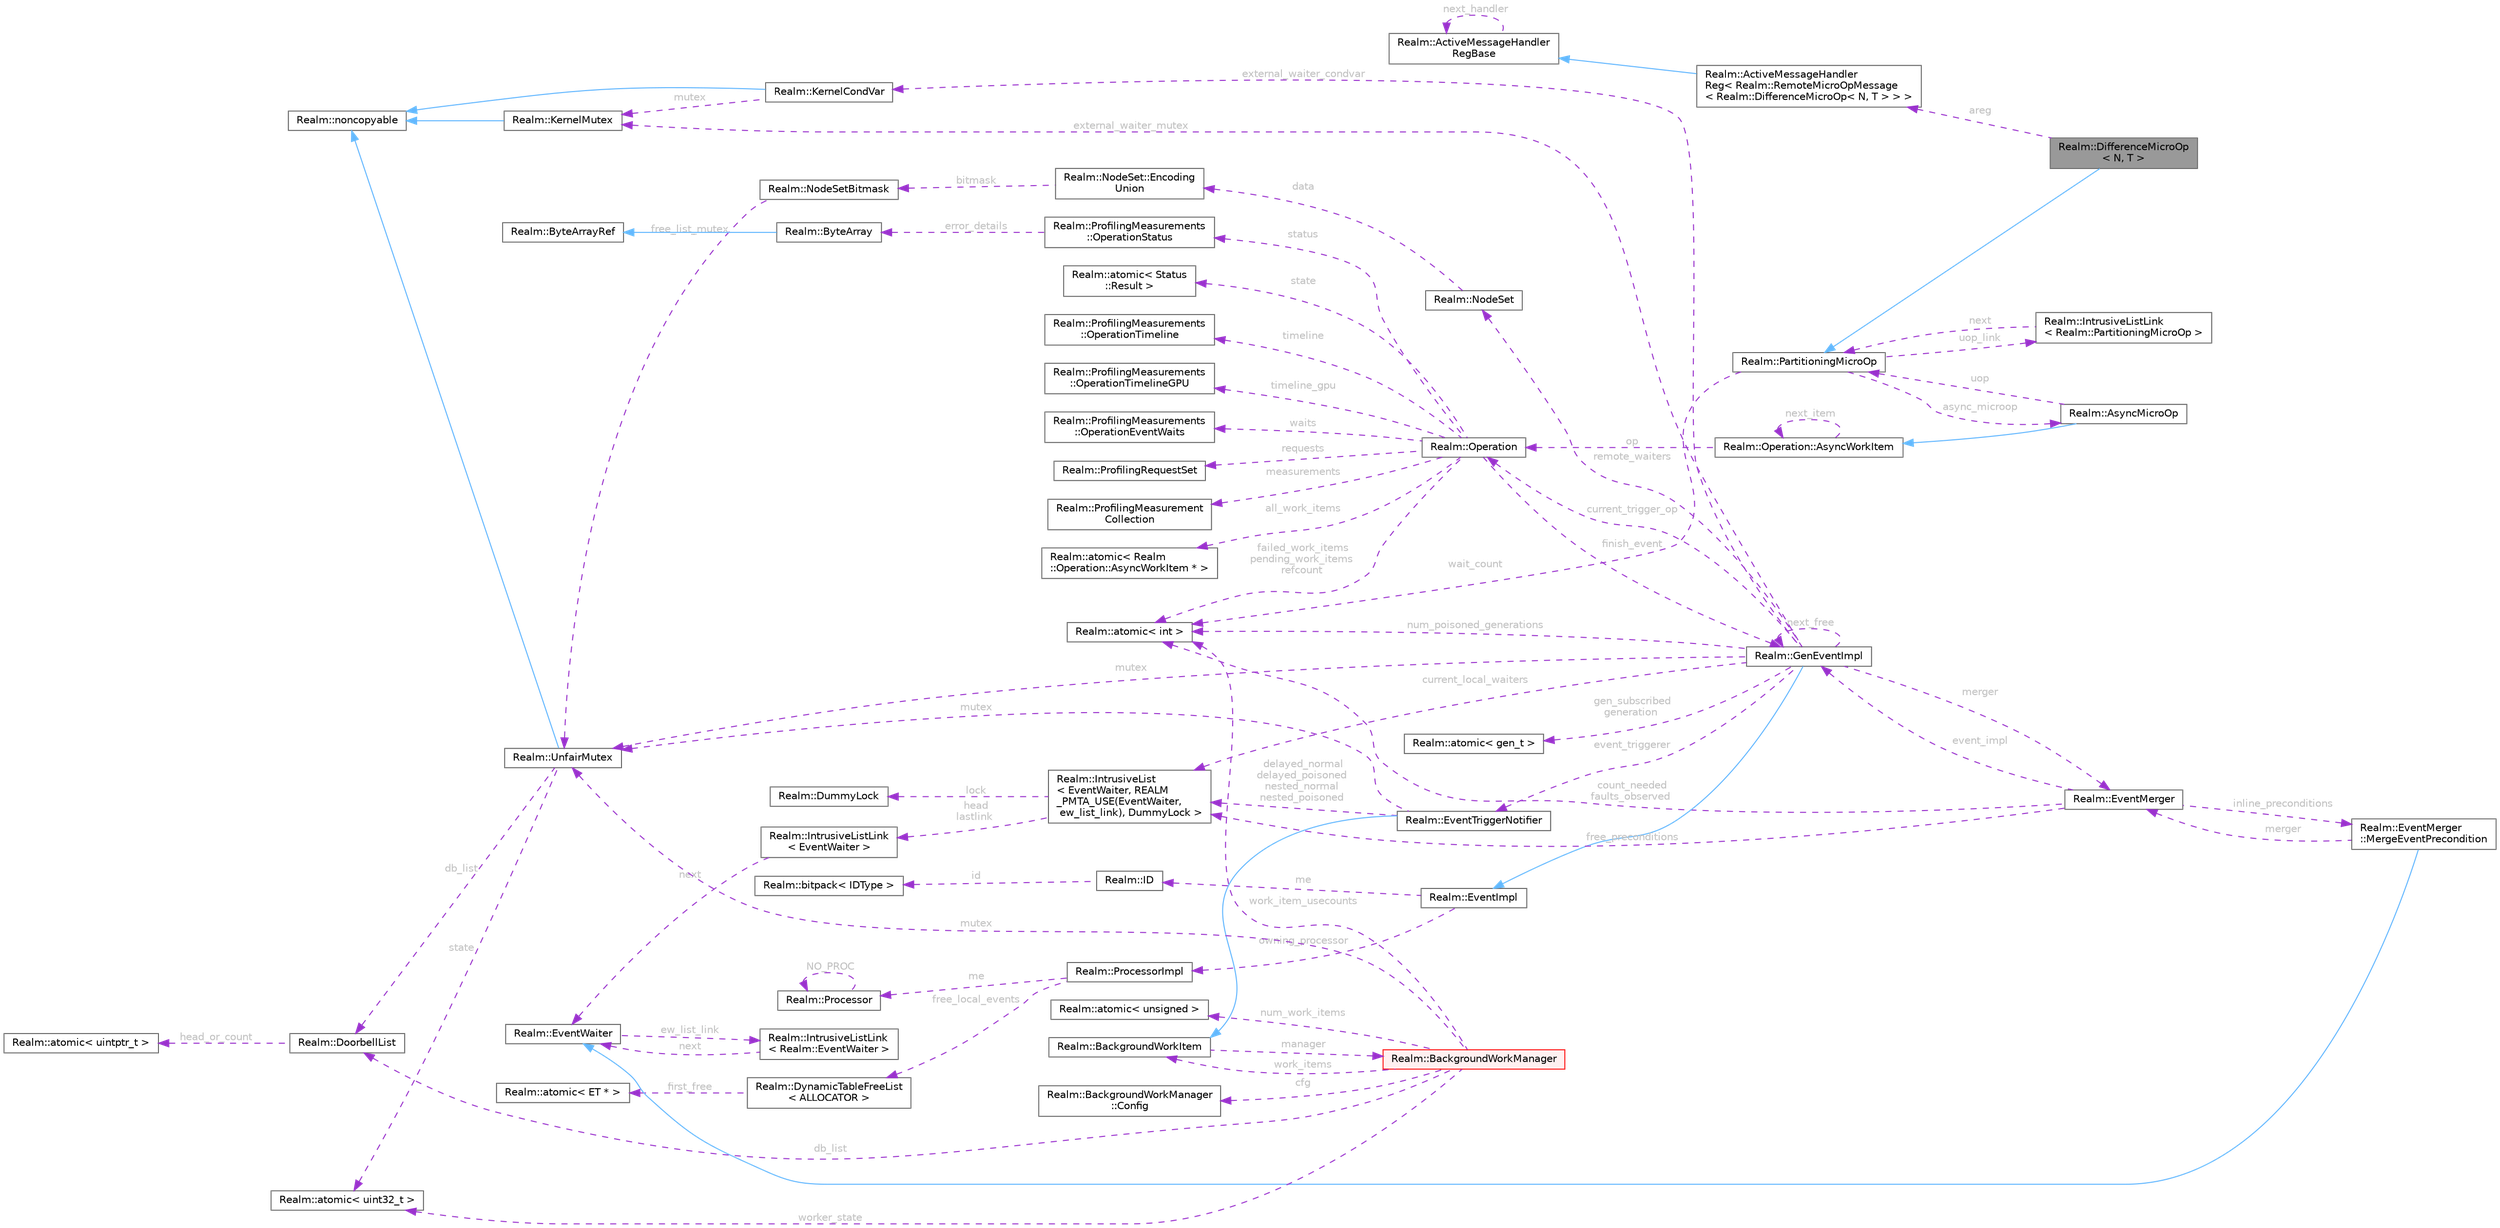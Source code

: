 digraph "Realm::DifferenceMicroOp&lt; N, T &gt;"
{
 // LATEX_PDF_SIZE
  bgcolor="transparent";
  edge [fontname=Helvetica,fontsize=10,labelfontname=Helvetica,labelfontsize=10];
  node [fontname=Helvetica,fontsize=10,shape=box,height=0.2,width=0.4];
  rankdir="LR";
  Node1 [id="Node000001",label="Realm::DifferenceMicroOp\l\< N, T \>",height=0.2,width=0.4,color="gray40", fillcolor="grey60", style="filled", fontcolor="black",tooltip=" "];
  Node2 -> Node1 [id="edge1_Node000001_Node000002",dir="back",color="steelblue1",style="solid",tooltip=" "];
  Node2 [id="Node000002",label="Realm::PartitioningMicroOp",height=0.2,width=0.4,color="gray40", fillcolor="white", style="filled",URL="$classRealm_1_1PartitioningMicroOp.html",tooltip=" "];
  Node3 -> Node2 [id="edge2_Node000002_Node000003",dir="back",color="darkorchid3",style="dashed",tooltip=" ",label=" uop_link",fontcolor="grey" ];
  Node3 [id="Node000003",label="Realm::IntrusiveListLink\l\< Realm::PartitioningMicroOp \>",height=0.2,width=0.4,color="gray40", fillcolor="white", style="filled",URL="$structRealm_1_1IntrusiveListLink.html",tooltip=" "];
  Node2 -> Node3 [id="edge3_Node000003_Node000002",dir="back",color="darkorchid3",style="dashed",tooltip=" ",label=" next",fontcolor="grey" ];
  Node4 -> Node2 [id="edge4_Node000002_Node000004",dir="back",color="darkorchid3",style="dashed",tooltip=" ",label=" wait_count",fontcolor="grey" ];
  Node4 [id="Node000004",label="Realm::atomic\< int \>",height=0.2,width=0.4,color="gray40", fillcolor="white", style="filled",URL="$classRealm_1_1atomic.html",tooltip=" "];
  Node5 -> Node2 [id="edge5_Node000002_Node000005",dir="back",color="darkorchid3",style="dashed",tooltip=" ",label=" async_microop",fontcolor="grey" ];
  Node5 [id="Node000005",label="Realm::AsyncMicroOp",height=0.2,width=0.4,color="gray40", fillcolor="white", style="filled",URL="$classRealm_1_1AsyncMicroOp.html",tooltip=" "];
  Node6 -> Node5 [id="edge6_Node000005_Node000006",dir="back",color="steelblue1",style="solid",tooltip=" "];
  Node6 [id="Node000006",label="Realm::Operation::AsyncWorkItem",height=0.2,width=0.4,color="gray40", fillcolor="white", style="filled",URL="$classRealm_1_1Operation_1_1AsyncWorkItem.html",tooltip=" "];
  Node7 -> Node6 [id="edge7_Node000006_Node000007",dir="back",color="darkorchid3",style="dashed",tooltip=" ",label=" op",fontcolor="grey" ];
  Node7 [id="Node000007",label="Realm::Operation",height=0.2,width=0.4,color="gray40", fillcolor="white", style="filled",URL="$classRealm_1_1Operation.html",tooltip=" "];
  Node8 -> Node7 [id="edge8_Node000007_Node000008",dir="back",color="darkorchid3",style="dashed",tooltip=" ",label=" finish_event",fontcolor="grey" ];
  Node8 [id="Node000008",label="Realm::GenEventImpl",height=0.2,width=0.4,color="gray40", fillcolor="white", style="filled",URL="$classRealm_1_1GenEventImpl.html",tooltip=" "];
  Node9 -> Node8 [id="edge9_Node000008_Node000009",dir="back",color="steelblue1",style="solid",tooltip=" "];
  Node9 [id="Node000009",label="Realm::EventImpl",height=0.2,width=0.4,color="gray40", fillcolor="white", style="filled",URL="$classRealm_1_1EventImpl.html",tooltip=" "];
  Node10 -> Node9 [id="edge10_Node000009_Node000010",dir="back",color="darkorchid3",style="dashed",tooltip=" ",label=" me",fontcolor="grey" ];
  Node10 [id="Node000010",label="Realm::ID",height=0.2,width=0.4,color="gray40", fillcolor="white", style="filled",URL="$classRealm_1_1ID.html",tooltip=" "];
  Node11 -> Node10 [id="edge11_Node000010_Node000011",dir="back",color="darkorchid3",style="dashed",tooltip=" ",label=" id",fontcolor="grey" ];
  Node11 [id="Node000011",label="Realm::bitpack\< IDType \>",height=0.2,width=0.4,color="gray40", fillcolor="white", style="filled",URL="$classRealm_1_1bitpack.html",tooltip=" "];
  Node12 -> Node9 [id="edge12_Node000009_Node000012",dir="back",color="darkorchid3",style="dashed",tooltip=" ",label=" owning_processor",fontcolor="grey" ];
  Node12 [id="Node000012",label="Realm::ProcessorImpl",height=0.2,width=0.4,color="gray40", fillcolor="white", style="filled",URL="$classRealm_1_1ProcessorImpl.html",tooltip=" "];
  Node13 -> Node12 [id="edge13_Node000012_Node000013",dir="back",color="darkorchid3",style="dashed",tooltip=" ",label=" free_local_events",fontcolor="grey" ];
  Node13 [id="Node000013",label="Realm::DynamicTableFreeList\l\< ALLOCATOR \>",height=0.2,width=0.4,color="gray40", fillcolor="white", style="filled",URL="$classRealm_1_1DynamicTableFreeList.html",tooltip=" "];
  Node14 -> Node13 [id="edge14_Node000013_Node000014",dir="back",color="darkorchid3",style="dashed",tooltip=" ",label=" first_free",fontcolor="grey" ];
  Node14 [id="Node000014",label="Realm::atomic\< ET * \>",height=0.2,width=0.4,color="gray40", fillcolor="white", style="filled",URL="$classRealm_1_1atomic.html",tooltip=" "];
  Node15 -> Node12 [id="edge15_Node000012_Node000015",dir="back",color="darkorchid3",style="dashed",tooltip=" ",label=" me",fontcolor="grey" ];
  Node15 [id="Node000015",label="Realm::Processor",height=0.2,width=0.4,color="gray40", fillcolor="white", style="filled",URL="$classRealm_1_1Processor.html",tooltip=" "];
  Node15 -> Node15 [id="edge16_Node000015_Node000015",dir="back",color="darkorchid3",style="dashed",tooltip=" ",label=" NO_PROC",fontcolor="grey" ];
  Node16 -> Node8 [id="edge17_Node000008_Node000016",dir="back",color="darkorchid3",style="dashed",tooltip=" ",label=" gen_subscribed\ngeneration",fontcolor="grey" ];
  Node16 [id="Node000016",label="Realm::atomic\< gen_t \>",height=0.2,width=0.4,color="gray40", fillcolor="white", style="filled",URL="$classRealm_1_1atomic.html",tooltip=" "];
  Node4 -> Node8 [id="edge18_Node000008_Node000004",dir="back",color="darkorchid3",style="dashed",tooltip=" ",label=" num_poisoned_generations",fontcolor="grey" ];
  Node8 -> Node8 [id="edge19_Node000008_Node000008",dir="back",color="darkorchid3",style="dashed",tooltip=" ",label=" next_free",fontcolor="grey" ];
  Node17 -> Node8 [id="edge20_Node000008_Node000017",dir="back",color="darkorchid3",style="dashed",tooltip=" ",label=" merger",fontcolor="grey" ];
  Node17 [id="Node000017",label="Realm::EventMerger",height=0.2,width=0.4,color="gray40", fillcolor="white", style="filled",URL="$classRealm_1_1EventMerger.html",tooltip=" "];
  Node8 -> Node17 [id="edge21_Node000017_Node000008",dir="back",color="darkorchid3",style="dashed",tooltip=" ",label=" event_impl",fontcolor="grey" ];
  Node4 -> Node17 [id="edge22_Node000017_Node000004",dir="back",color="darkorchid3",style="dashed",tooltip=" ",label=" count_needed\nfaults_observed",fontcolor="grey" ];
  Node18 -> Node17 [id="edge23_Node000017_Node000018",dir="back",color="darkorchid3",style="dashed",tooltip=" ",label=" inline_preconditions",fontcolor="grey" ];
  Node18 [id="Node000018",label="Realm::EventMerger\l::MergeEventPrecondition",height=0.2,width=0.4,color="gray40", fillcolor="white", style="filled",URL="$classRealm_1_1EventMerger_1_1MergeEventPrecondition.html",tooltip=" "];
  Node19 -> Node18 [id="edge24_Node000018_Node000019",dir="back",color="steelblue1",style="solid",tooltip=" "];
  Node19 [id="Node000019",label="Realm::EventWaiter",height=0.2,width=0.4,color="gray40", fillcolor="white", style="filled",URL="$classRealm_1_1EventWaiter.html",tooltip=" "];
  Node20 -> Node19 [id="edge25_Node000019_Node000020",dir="back",color="darkorchid3",style="dashed",tooltip=" ",label=" ew_list_link",fontcolor="grey" ];
  Node20 [id="Node000020",label="Realm::IntrusiveListLink\l\< Realm::EventWaiter \>",height=0.2,width=0.4,color="gray40", fillcolor="white", style="filled",URL="$structRealm_1_1IntrusiveListLink.html",tooltip=" "];
  Node19 -> Node20 [id="edge26_Node000020_Node000019",dir="back",color="darkorchid3",style="dashed",tooltip=" ",label=" next",fontcolor="grey" ];
  Node17 -> Node18 [id="edge27_Node000018_Node000017",dir="back",color="darkorchid3",style="dashed",tooltip=" ",label=" merger",fontcolor="grey" ];
  Node21 -> Node17 [id="edge28_Node000017_Node000021",dir="back",color="darkorchid3",style="dashed",tooltip=" ",label=" free_preconditions",fontcolor="grey" ];
  Node21 [id="Node000021",label="Realm::IntrusiveList\l\< EventWaiter, REALM\l_PMTA_USE(EventWaiter,\l ew_list_link), DummyLock \>",height=0.2,width=0.4,color="gray40", fillcolor="white", style="filled",URL="$classRealm_1_1IntrusiveList.html",tooltip=" "];
  Node22 -> Node21 [id="edge29_Node000021_Node000022",dir="back",color="darkorchid3",style="dashed",tooltip=" ",label=" lock",fontcolor="grey" ];
  Node22 [id="Node000022",label="Realm::DummyLock",height=0.2,width=0.4,color="gray40", fillcolor="white", style="filled",URL="$classRealm_1_1DummyLock.html",tooltip=" "];
  Node23 -> Node21 [id="edge30_Node000021_Node000023",dir="back",color="darkorchid3",style="dashed",tooltip=" ",label=" head\nlastlink",fontcolor="grey" ];
  Node23 [id="Node000023",label="Realm::IntrusiveListLink\l\< EventWaiter \>",height=0.2,width=0.4,color="gray40", fillcolor="white", style="filled",URL="$structRealm_1_1IntrusiveListLink.html",tooltip=" "];
  Node19 -> Node23 [id="edge31_Node000023_Node000019",dir="back",color="darkorchid3",style="dashed",tooltip=" ",label=" next",fontcolor="grey" ];
  Node24 -> Node8 [id="edge32_Node000008_Node000024",dir="back",color="darkorchid3",style="dashed",tooltip=" ",label=" event_triggerer",fontcolor="grey" ];
  Node24 [id="Node000024",label="Realm::EventTriggerNotifier",height=0.2,width=0.4,color="gray40", fillcolor="white", style="filled",URL="$classRealm_1_1EventTriggerNotifier.html",tooltip=" "];
  Node25 -> Node24 [id="edge33_Node000024_Node000025",dir="back",color="steelblue1",style="solid",tooltip=" "];
  Node25 [id="Node000025",label="Realm::BackgroundWorkItem",height=0.2,width=0.4,color="gray40", fillcolor="white", style="filled",URL="$classRealm_1_1BackgroundWorkItem.html",tooltip=" "];
  Node26 -> Node25 [id="edge34_Node000025_Node000026",dir="back",color="darkorchid3",style="dashed",tooltip=" ",label=" manager",fontcolor="grey" ];
  Node26 [id="Node000026",label="Realm::BackgroundWorkManager",height=0.2,width=0.4,color="red", fillcolor="#FFF0F0", style="filled",URL="$classRealm_1_1BackgroundWorkManager.html",tooltip=" "];
  Node27 -> Node26 [id="edge35_Node000026_Node000027",dir="back",color="darkorchid3",style="dashed",tooltip=" ",label=" cfg",fontcolor="grey" ];
  Node27 [id="Node000027",label="Realm::BackgroundWorkManager\l::Config",height=0.2,width=0.4,color="gray40", fillcolor="white", style="filled",URL="$structRealm_1_1BackgroundWorkManager_1_1Config.html",tooltip=" "];
  Node28 -> Node26 [id="edge36_Node000026_Node000028",dir="back",color="darkorchid3",style="dashed",tooltip=" ",label=" mutex",fontcolor="grey" ];
  Node28 [id="Node000028",label="Realm::UnfairMutex",height=0.2,width=0.4,color="gray40", fillcolor="white", style="filled",URL="$classRealm_1_1UnfairMutex.html",tooltip=" "];
  Node29 -> Node28 [id="edge37_Node000028_Node000029",dir="back",color="steelblue1",style="solid",tooltip=" "];
  Node29 [id="Node000029",label="Realm::noncopyable",height=0.2,width=0.4,color="gray40", fillcolor="white", style="filled",URL="$classRealm_1_1noncopyable.html",tooltip=" "];
  Node30 -> Node28 [id="edge38_Node000028_Node000030",dir="back",color="darkorchid3",style="dashed",tooltip=" ",label=" state",fontcolor="grey" ];
  Node30 [id="Node000030",label="Realm::atomic\< uint32_t \>",height=0.2,width=0.4,color="gray40", fillcolor="white", style="filled",URL="$classRealm_1_1atomic.html",tooltip=" "];
  Node31 -> Node28 [id="edge39_Node000028_Node000031",dir="back",color="darkorchid3",style="dashed",tooltip=" ",label=" db_list",fontcolor="grey" ];
  Node31 [id="Node000031",label="Realm::DoorbellList",height=0.2,width=0.4,color="gray40", fillcolor="white", style="filled",URL="$classRealm_1_1DoorbellList.html",tooltip=" "];
  Node32 -> Node31 [id="edge40_Node000031_Node000032",dir="back",color="darkorchid3",style="dashed",tooltip=" ",label=" head_or_count",fontcolor="grey" ];
  Node32 [id="Node000032",label="Realm::atomic\< uintptr_t \>",height=0.2,width=0.4,color="gray40", fillcolor="white", style="filled",URL="$classRealm_1_1atomic.html",tooltip=" "];
  Node33 -> Node26 [id="edge41_Node000026_Node000033",dir="back",color="darkorchid3",style="dashed",tooltip=" ",label=" num_work_items",fontcolor="grey" ];
  Node33 [id="Node000033",label="Realm::atomic\< unsigned \>",height=0.2,width=0.4,color="gray40", fillcolor="white", style="filled",URL="$classRealm_1_1atomic.html",tooltip=" "];
  Node4 -> Node26 [id="edge42_Node000026_Node000004",dir="back",color="darkorchid3",style="dashed",tooltip=" ",label=" work_item_usecounts",fontcolor="grey" ];
  Node25 -> Node26 [id="edge43_Node000026_Node000025",dir="back",color="darkorchid3",style="dashed",tooltip=" ",label=" work_items",fontcolor="grey" ];
  Node30 -> Node26 [id="edge44_Node000026_Node000030",dir="back",color="darkorchid3",style="dashed",tooltip=" ",label=" worker_state",fontcolor="grey" ];
  Node31 -> Node26 [id="edge45_Node000026_Node000031",dir="back",color="darkorchid3",style="dashed",tooltip=" ",label=" db_list",fontcolor="grey" ];
  Node28 -> Node24 [id="edge46_Node000024_Node000028",dir="back",color="darkorchid3",style="dashed",tooltip=" ",label=" mutex",fontcolor="grey" ];
  Node21 -> Node24 [id="edge47_Node000024_Node000021",dir="back",color="darkorchid3",style="dashed",tooltip=" ",label=" delayed_normal\ndelayed_poisoned\nnested_normal\nnested_poisoned",fontcolor="grey" ];
  Node28 -> Node8 [id="edge48_Node000008_Node000028",dir="back",color="darkorchid3",style="dashed",tooltip=" ",label=" mutex",fontcolor="grey" ];
  Node7 -> Node8 [id="edge49_Node000008_Node000007",dir="back",color="darkorchid3",style="dashed",tooltip=" ",label=" current_trigger_op",fontcolor="grey" ];
  Node21 -> Node8 [id="edge50_Node000008_Node000021",dir="back",color="darkorchid3",style="dashed",tooltip=" ",label=" current_local_waiters",fontcolor="grey" ];
  Node37 -> Node8 [id="edge51_Node000008_Node000037",dir="back",color="darkorchid3",style="dashed",tooltip=" ",label=" external_waiter_mutex",fontcolor="grey" ];
  Node37 [id="Node000037",label="Realm::KernelMutex",height=0.2,width=0.4,color="gray40", fillcolor="white", style="filled",URL="$classRealm_1_1KernelMutex.html",tooltip=" "];
  Node29 -> Node37 [id="edge52_Node000037_Node000029",dir="back",color="steelblue1",style="solid",tooltip=" "];
  Node38 -> Node8 [id="edge53_Node000008_Node000038",dir="back",color="darkorchid3",style="dashed",tooltip=" ",label=" external_waiter_condvar",fontcolor="grey" ];
  Node38 [id="Node000038",label="Realm::KernelCondVar",height=0.2,width=0.4,color="gray40", fillcolor="white", style="filled",URL="$classRealm_1_1KernelCondVar.html",tooltip=" "];
  Node29 -> Node38 [id="edge54_Node000038_Node000029",dir="back",color="steelblue1",style="solid",tooltip=" "];
  Node37 -> Node38 [id="edge55_Node000038_Node000037",dir="back",color="darkorchid3",style="dashed",tooltip=" ",label=" mutex",fontcolor="grey" ];
  Node39 -> Node8 [id="edge56_Node000008_Node000039",dir="back",color="darkorchid3",style="dashed",tooltip=" ",label=" remote_waiters",fontcolor="grey" ];
  Node39 [id="Node000039",label="Realm::NodeSet",height=0.2,width=0.4,color="gray40", fillcolor="white", style="filled",URL="$classRealm_1_1NodeSet.html",tooltip=" "];
  Node40 -> Node39 [id="edge57_Node000039_Node000040",dir="back",color="darkorchid3",style="dashed",tooltip=" ",label=" data",fontcolor="grey" ];
  Node40 [id="Node000040",label="Realm::NodeSet::Encoding\lUnion",height=0.2,width=0.4,color="gray40", fillcolor="white", style="filled",URL="$unionRealm_1_1NodeSet_1_1EncodingUnion.html",tooltip=" "];
  Node41 -> Node40 [id="edge58_Node000040_Node000041",dir="back",color="darkorchid3",style="dashed",tooltip=" ",label=" bitmask",fontcolor="grey" ];
  Node41 [id="Node000041",label="Realm::NodeSetBitmask",height=0.2,width=0.4,color="gray40", fillcolor="white", style="filled",URL="$classRealm_1_1NodeSetBitmask.html",tooltip=" "];
  Node28 -> Node41 [id="edge59_Node000041_Node000028",dir="back",color="darkorchid3",style="dashed",tooltip=" ",label=" free_list_mutex",fontcolor="grey" ];
  Node4 -> Node7 [id="edge60_Node000007_Node000004",dir="back",color="darkorchid3",style="dashed",tooltip=" ",label=" failed_work_items\npending_work_items\nrefcount",fontcolor="grey" ];
  Node42 -> Node7 [id="edge61_Node000007_Node000042",dir="back",color="darkorchid3",style="dashed",tooltip=" ",label=" state",fontcolor="grey" ];
  Node42 [id="Node000042",label="Realm::atomic\< Status\l::Result \>",height=0.2,width=0.4,color="gray40", fillcolor="white", style="filled",URL="$classRealm_1_1atomic.html",tooltip=" "];
  Node43 -> Node7 [id="edge62_Node000007_Node000043",dir="back",color="darkorchid3",style="dashed",tooltip=" ",label=" status",fontcolor="grey" ];
  Node43 [id="Node000043",label="Realm::ProfilingMeasurements\l::OperationStatus",height=0.2,width=0.4,color="gray40", fillcolor="white", style="filled",URL="$structRealm_1_1ProfilingMeasurements_1_1OperationStatus.html",tooltip=" "];
  Node44 -> Node43 [id="edge63_Node000043_Node000044",dir="back",color="darkorchid3",style="dashed",tooltip=" ",label=" error_details",fontcolor="grey" ];
  Node44 [id="Node000044",label="Realm::ByteArray",height=0.2,width=0.4,color="gray40", fillcolor="white", style="filled",URL="$classRealm_1_1ByteArray.html",tooltip=" "];
  Node45 -> Node44 [id="edge64_Node000044_Node000045",dir="back",color="steelblue1",style="solid",tooltip=" "];
  Node45 [id="Node000045",label="Realm::ByteArrayRef",height=0.2,width=0.4,color="gray40", fillcolor="white", style="filled",URL="$classRealm_1_1ByteArrayRef.html",tooltip=" "];
  Node46 -> Node7 [id="edge65_Node000007_Node000046",dir="back",color="darkorchid3",style="dashed",tooltip=" ",label=" timeline",fontcolor="grey" ];
  Node46 [id="Node000046",label="Realm::ProfilingMeasurements\l::OperationTimeline",height=0.2,width=0.4,color="gray40", fillcolor="white", style="filled",URL="$structRealm_1_1ProfilingMeasurements_1_1OperationTimeline.html",tooltip=" "];
  Node47 -> Node7 [id="edge66_Node000007_Node000047",dir="back",color="darkorchid3",style="dashed",tooltip=" ",label=" timeline_gpu",fontcolor="grey" ];
  Node47 [id="Node000047",label="Realm::ProfilingMeasurements\l::OperationTimelineGPU",height=0.2,width=0.4,color="gray40", fillcolor="white", style="filled",URL="$structRealm_1_1ProfilingMeasurements_1_1OperationTimelineGPU.html",tooltip=" "];
  Node48 -> Node7 [id="edge67_Node000007_Node000048",dir="back",color="darkorchid3",style="dashed",tooltip=" ",label=" waits",fontcolor="grey" ];
  Node48 [id="Node000048",label="Realm::ProfilingMeasurements\l::OperationEventWaits",height=0.2,width=0.4,color="gray40", fillcolor="white", style="filled",URL="$structRealm_1_1ProfilingMeasurements_1_1OperationEventWaits.html",tooltip=" "];
  Node49 -> Node7 [id="edge68_Node000007_Node000049",dir="back",color="darkorchid3",style="dashed",tooltip=" ",label=" requests",fontcolor="grey" ];
  Node49 [id="Node000049",label="Realm::ProfilingRequestSet",height=0.2,width=0.4,color="gray40", fillcolor="white", style="filled",URL="$classRealm_1_1ProfilingRequestSet.html",tooltip=" "];
  Node50 -> Node7 [id="edge69_Node000007_Node000050",dir="back",color="darkorchid3",style="dashed",tooltip=" ",label=" measurements",fontcolor="grey" ];
  Node50 [id="Node000050",label="Realm::ProfilingMeasurement\lCollection",height=0.2,width=0.4,color="gray40", fillcolor="white", style="filled",URL="$classRealm_1_1ProfilingMeasurementCollection.html",tooltip=" "];
  Node51 -> Node7 [id="edge70_Node000007_Node000051",dir="back",color="darkorchid3",style="dashed",tooltip=" ",label=" all_work_items",fontcolor="grey" ];
  Node51 [id="Node000051",label="Realm::atomic\< Realm\l::Operation::AsyncWorkItem * \>",height=0.2,width=0.4,color="gray40", fillcolor="white", style="filled",URL="$classRealm_1_1atomic.html",tooltip=" "];
  Node6 -> Node6 [id="edge71_Node000006_Node000006",dir="back",color="darkorchid3",style="dashed",tooltip=" ",label=" next_item",fontcolor="grey" ];
  Node2 -> Node5 [id="edge72_Node000005_Node000002",dir="back",color="darkorchid3",style="dashed",tooltip=" ",label=" uop",fontcolor="grey" ];
  Node52 -> Node1 [id="edge73_Node000001_Node000052",dir="back",color="darkorchid3",style="dashed",tooltip=" ",label=" areg",fontcolor="grey" ];
  Node52 [id="Node000052",label="Realm::ActiveMessageHandler\lReg\< Realm::RemoteMicroOpMessage\l\< Realm::DifferenceMicroOp\< N, T \> \> \>",height=0.2,width=0.4,color="gray40", fillcolor="white", style="filled",URL="$classRealm_1_1ActiveMessageHandlerReg.html",tooltip=" "];
  Node53 -> Node52 [id="edge74_Node000052_Node000053",dir="back",color="steelblue1",style="solid",tooltip=" "];
  Node53 [id="Node000053",label="Realm::ActiveMessageHandler\lRegBase",height=0.2,width=0.4,color="gray40", fillcolor="white", style="filled",URL="$classRealm_1_1ActiveMessageHandlerRegBase.html",tooltip=" "];
  Node53 -> Node53 [id="edge75_Node000053_Node000053",dir="back",color="darkorchid3",style="dashed",tooltip=" ",label=" next_handler",fontcolor="grey" ];
}
